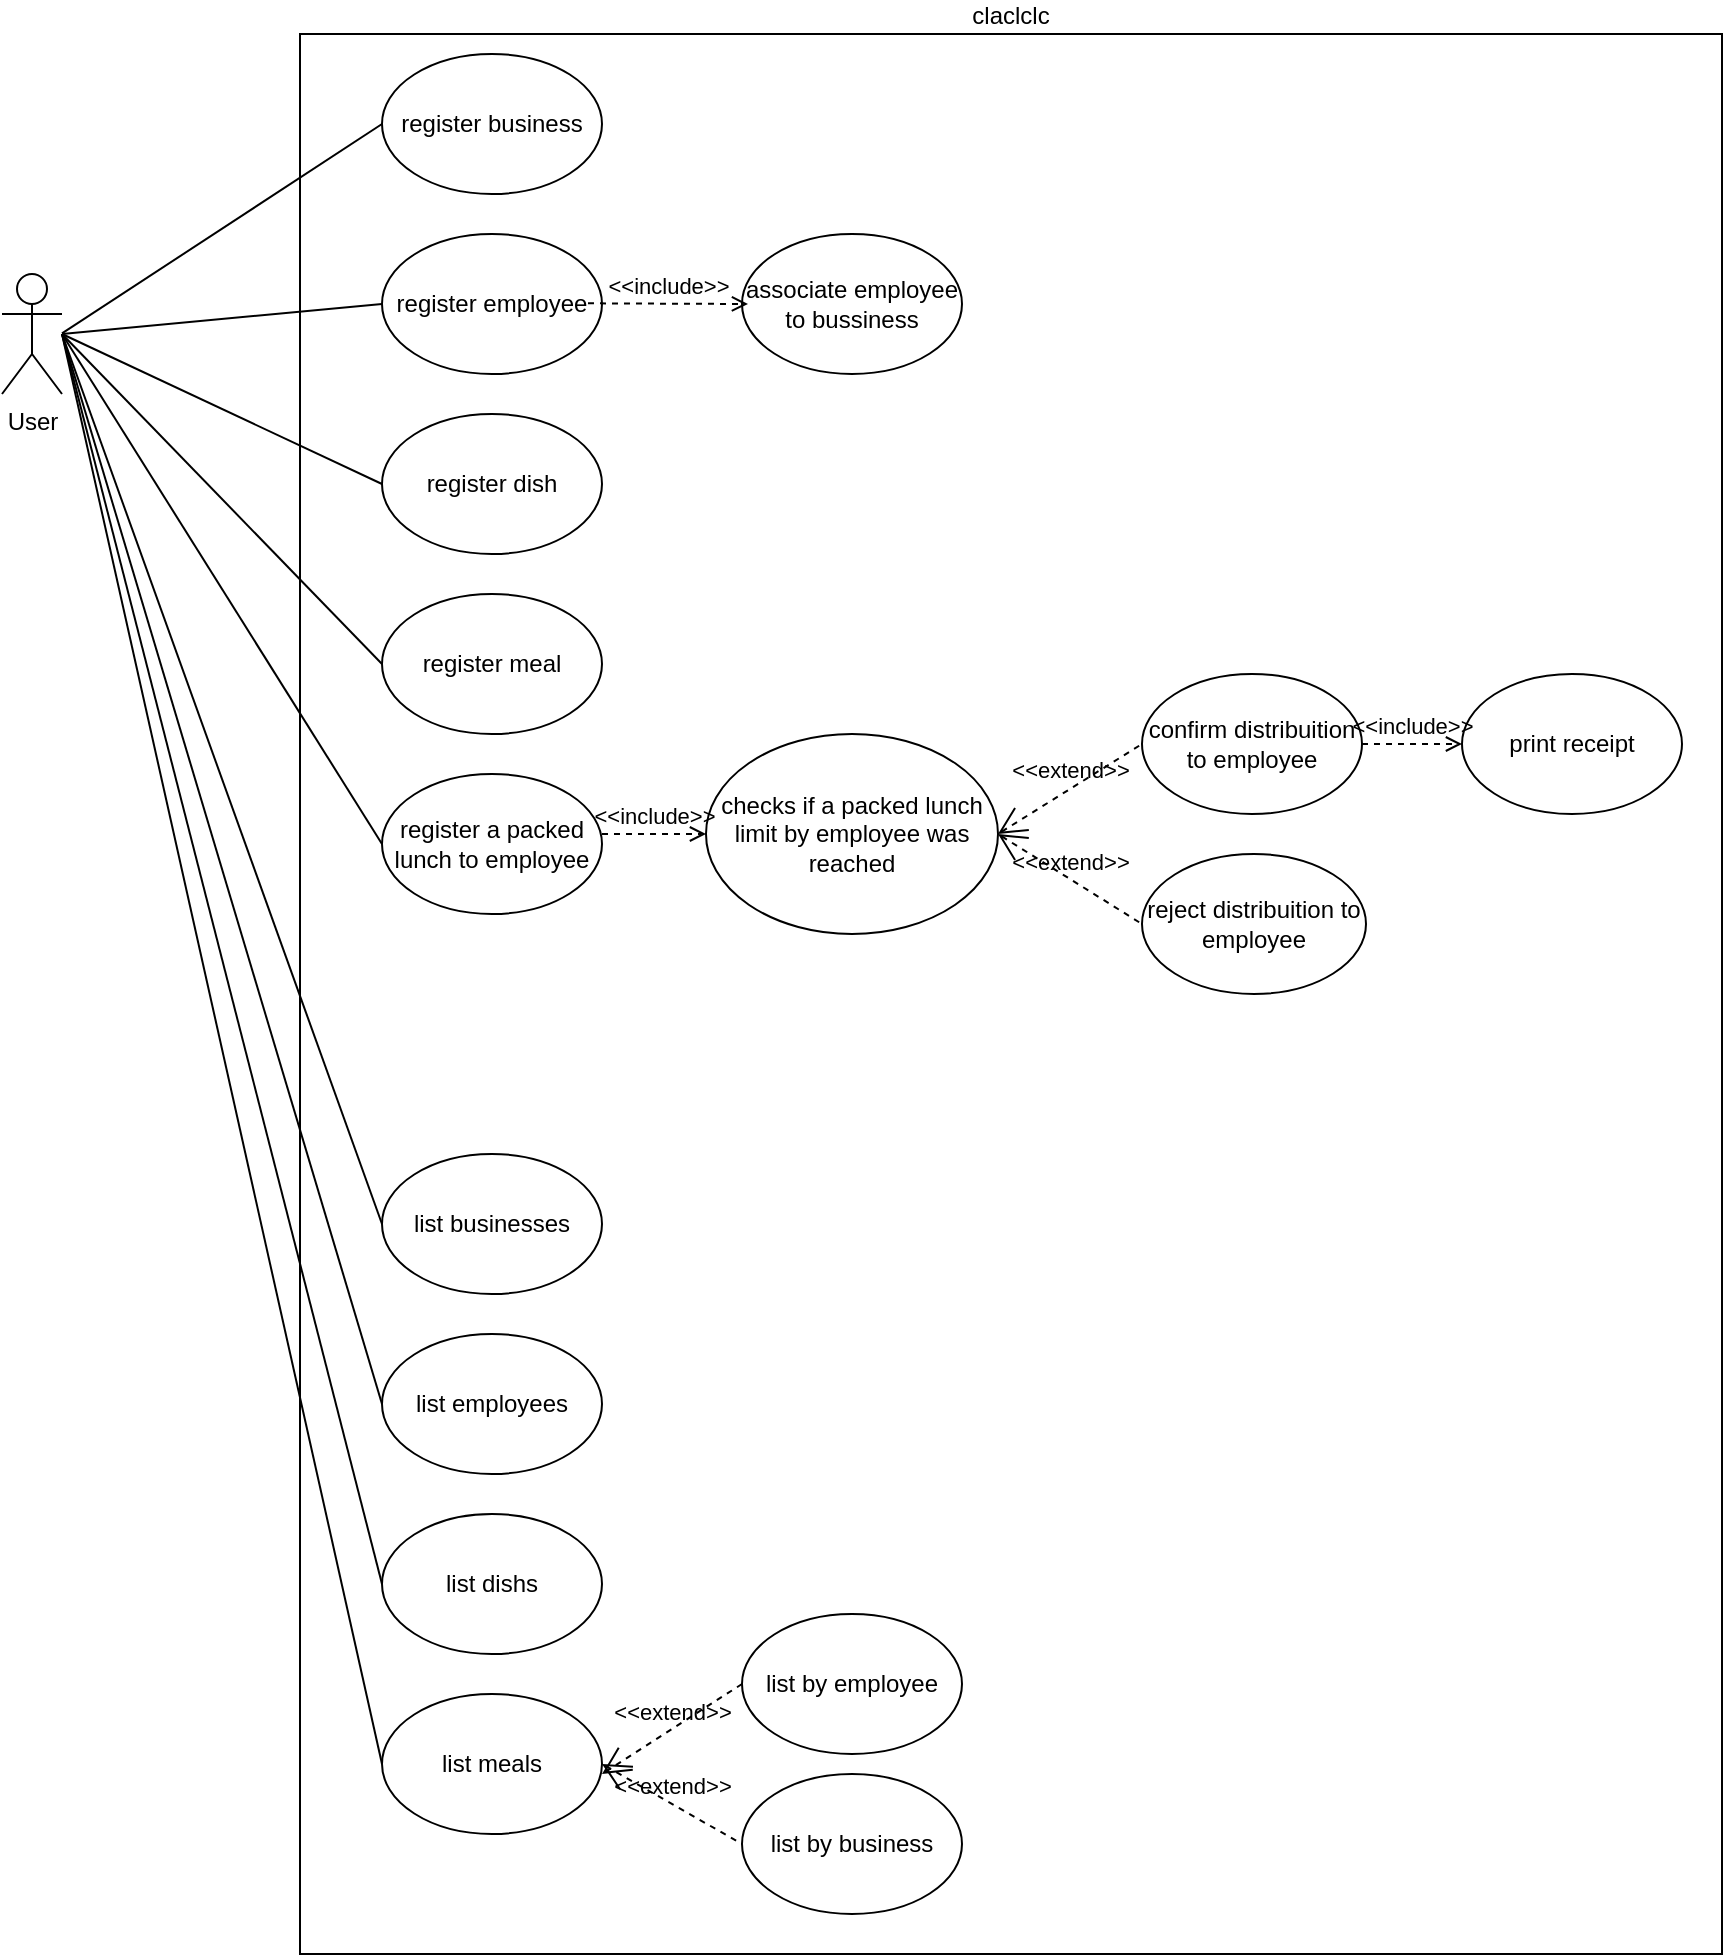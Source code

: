 <mxfile version="15.5.4" type="embed"><diagram id="xGc4d0vdUnooj7DaZEFL" name="Page-1"><mxGraphModel dx="798" dy="643" grid="1" gridSize="10" guides="1" tooltips="1" connect="1" arrows="1" fold="1" page="1" pageScale="1" pageWidth="827" pageHeight="1169" math="0" shadow="0"><root><mxCell id="0"/><mxCell id="1" parent="0"/><mxCell id="LwF9lTMq37MXV0fiyUSh-4" value="claclclc" style="rounded=0;whiteSpace=wrap;html=1;labelPosition=center;verticalLabelPosition=top;align=center;verticalAlign=bottom;" parent="1" vertex="1"><mxGeometry x="229" y="50" width="711" height="960" as="geometry"/></mxCell><mxCell id="LwF9lTMq37MXV0fiyUSh-1" value="&lt;div&gt;User&lt;/div&gt;" style="shape=umlActor;html=1;verticalLabelPosition=bottom;verticalAlign=top;align=center;" parent="1" vertex="1"><mxGeometry x="80" y="170" width="30" height="60" as="geometry"/></mxCell><mxCell id="LwF9lTMq37MXV0fiyUSh-7" value="register meal" style="ellipse;whiteSpace=wrap;html=1;" parent="1" vertex="1"><mxGeometry x="270" y="330" width="110" height="70" as="geometry"/></mxCell><mxCell id="LwF9lTMq37MXV0fiyUSh-8" value="register dish" style="ellipse;whiteSpace=wrap;html=1;" parent="1" vertex="1"><mxGeometry x="270" y="240" width="110" height="70" as="geometry"/></mxCell><mxCell id="LwF9lTMq37MXV0fiyUSh-9" value="register employee" style="ellipse;whiteSpace=wrap;html=1;" parent="1" vertex="1"><mxGeometry x="270" y="150" width="110" height="70" as="geometry"/></mxCell><mxCell id="LwF9lTMq37MXV0fiyUSh-10" value="&lt;div&gt;register business&lt;/div&gt;" style="ellipse;whiteSpace=wrap;html=1;" parent="1" vertex="1"><mxGeometry x="270" y="60" width="110" height="70" as="geometry"/></mxCell><mxCell id="LwF9lTMq37MXV0fiyUSh-19" value="register a packed lunch to employee" style="ellipse;whiteSpace=wrap;html=1;" parent="1" vertex="1"><mxGeometry x="270" y="420" width="110" height="70" as="geometry"/></mxCell><mxCell id="LwF9lTMq37MXV0fiyUSh-24" value="&lt;div&gt;associate employee&lt;/div&gt;&lt;div&gt;to bussiness&lt;br&gt;&lt;/div&gt;" style="ellipse;whiteSpace=wrap;html=1;" parent="1" vertex="1"><mxGeometry x="450" y="150" width="110" height="70" as="geometry"/></mxCell><mxCell id="LwF9lTMq37MXV0fiyUSh-28" value="&amp;lt;&amp;lt;include&amp;gt;&amp;gt;" style="edgeStyle=none;html=1;endArrow=open;verticalAlign=bottom;dashed=1;labelBackgroundColor=none;rounded=0;entryX=0;entryY=0.5;entryDx=0;entryDy=0;" parent="1" edge="1"><mxGeometry width="160" relative="1" as="geometry"><mxPoint x="373.0" y="184.66" as="sourcePoint"/><mxPoint x="453.0" y="185" as="targetPoint"/></mxGeometry></mxCell><mxCell id="LwF9lTMq37MXV0fiyUSh-31" value="checks if a packed lunch limit by employee was reached " style="ellipse;whiteSpace=wrap;html=1;" parent="1" vertex="1"><mxGeometry x="432" y="400" width="146" height="100" as="geometry"/></mxCell><mxCell id="LwF9lTMq37MXV0fiyUSh-32" value="&amp;lt;&amp;lt;include&amp;gt;&amp;gt;" style="edgeStyle=none;html=1;endArrow=open;verticalAlign=bottom;dashed=1;labelBackgroundColor=none;rounded=0;entryX=0;entryY=0.5;entryDx=0;entryDy=0;" parent="1" target="LwF9lTMq37MXV0fiyUSh-31" edge="1"><mxGeometry width="160" relative="1" as="geometry"><mxPoint x="380" y="450" as="sourcePoint"/><mxPoint x="470" y="450" as="targetPoint"/></mxGeometry></mxCell><mxCell id="LwF9lTMq37MXV0fiyUSh-34" value="confirm distribuition to employee" style="ellipse;whiteSpace=wrap;html=1;" parent="1" vertex="1"><mxGeometry x="650" y="370" width="110" height="70" as="geometry"/></mxCell><mxCell id="LwF9lTMq37MXV0fiyUSh-35" value="reject distribuition to employee" style="ellipse;whiteSpace=wrap;html=1;" parent="1" vertex="1"><mxGeometry x="650" y="460" width="112" height="70" as="geometry"/></mxCell><mxCell id="LwF9lTMq37MXV0fiyUSh-36" value="&amp;lt;&amp;lt;extend&amp;gt;&amp;gt;" style="edgeStyle=none;html=1;startArrow=open;endArrow=none;startSize=12;verticalAlign=bottom;dashed=1;labelBackgroundColor=none;rounded=0;entryX=0;entryY=0.5;entryDx=0;entryDy=0;exitX=1;exitY=0.5;exitDx=0;exitDy=0;" parent="1" source="LwF9lTMq37MXV0fiyUSh-31" target="LwF9lTMq37MXV0fiyUSh-34" edge="1"><mxGeometry width="160" relative="1" as="geometry"><mxPoint x="610" y="420" as="sourcePoint"/><mxPoint x="490" y="510" as="targetPoint"/></mxGeometry></mxCell><mxCell id="LwF9lTMq37MXV0fiyUSh-37" value="&amp;lt;&amp;lt;extend&amp;gt;&amp;gt;" style="edgeStyle=none;html=1;startArrow=open;endArrow=none;startSize=12;verticalAlign=bottom;dashed=1;labelBackgroundColor=none;rounded=0;entryX=0;entryY=0.5;entryDx=0;entryDy=0;exitX=1;exitY=0.5;exitDx=0;exitDy=0;" parent="1" source="LwF9lTMq37MXV0fiyUSh-31" target="LwF9lTMq37MXV0fiyUSh-35" edge="1"><mxGeometry width="160" relative="1" as="geometry"><mxPoint x="380" y="460" as="sourcePoint"/><mxPoint x="478" y="600" as="targetPoint"/></mxGeometry></mxCell><mxCell id="LwF9lTMq37MXV0fiyUSh-42" value="list meals" style="ellipse;whiteSpace=wrap;html=1;" parent="1" vertex="1"><mxGeometry x="270" y="880" width="110" height="70" as="geometry"/></mxCell><mxCell id="LwF9lTMq37MXV0fiyUSh-43" value="list dishs" style="ellipse;whiteSpace=wrap;html=1;" parent="1" vertex="1"><mxGeometry x="270" y="790" width="110" height="70" as="geometry"/></mxCell><mxCell id="LwF9lTMq37MXV0fiyUSh-44" value="list employees" style="ellipse;whiteSpace=wrap;html=1;" parent="1" vertex="1"><mxGeometry x="270" y="700" width="110" height="70" as="geometry"/></mxCell><mxCell id="LwF9lTMq37MXV0fiyUSh-45" value="&lt;div&gt;list businesses&lt;/div&gt;" style="ellipse;whiteSpace=wrap;html=1;" parent="1" vertex="1"><mxGeometry x="270" y="610" width="110" height="70" as="geometry"/></mxCell><mxCell id="LwF9lTMq37MXV0fiyUSh-52" value="&amp;lt;&amp;lt;extend&amp;gt;&amp;gt;" style="edgeStyle=none;html=1;startArrow=open;endArrow=none;startSize=12;verticalAlign=bottom;dashed=1;labelBackgroundColor=none;rounded=0;entryX=0;entryY=0.5;entryDx=0;entryDy=0;exitX=1;exitY=0.5;exitDx=0;exitDy=0;" parent="1" source="LwF9lTMq37MXV0fiyUSh-42" target="oOK-4Qcx4Y4q6fW5dUkM-2" edge="1"><mxGeometry width="160" relative="1" as="geometry"><mxPoint x="365.0" y="830" as="sourcePoint"/><mxPoint x="450.0" y="960" as="targetPoint"/></mxGeometry></mxCell><mxCell id="LwF9lTMq37MXV0fiyUSh-53" value="&amp;lt;&amp;lt;extend&amp;gt;&amp;gt;" style="edgeStyle=none;html=1;startArrow=open;endArrow=none;startSize=12;verticalAlign=bottom;dashed=1;labelBackgroundColor=none;rounded=0;entryX=0;entryY=0.5;entryDx=0;entryDy=0;" parent="1" target="oOK-4Qcx4Y4q6fW5dUkM-1" edge="1"><mxGeometry width="160" relative="1" as="geometry"><mxPoint x="380" y="920" as="sourcePoint"/><mxPoint x="446.64" y="871.44" as="targetPoint"/></mxGeometry></mxCell><mxCell id="LwF9lTMq37MXV0fiyUSh-58" value="" style="edgeStyle=none;html=1;endArrow=none;verticalAlign=bottom;rounded=0;entryX=0;entryY=0.5;entryDx=0;entryDy=0;" parent="1" target="LwF9lTMq37MXV0fiyUSh-10" edge="1"><mxGeometry width="160" relative="1" as="geometry"><mxPoint x="110" y="199.71" as="sourcePoint"/><mxPoint x="270" y="199.71" as="targetPoint"/></mxGeometry></mxCell><mxCell id="LwF9lTMq37MXV0fiyUSh-61" value="" style="edgeStyle=none;html=1;endArrow=none;verticalAlign=bottom;rounded=0;entryX=0;entryY=0.5;entryDx=0;entryDy=0;" parent="1" target="LwF9lTMq37MXV0fiyUSh-9" edge="1"><mxGeometry width="160" relative="1" as="geometry"><mxPoint x="110" y="200" as="sourcePoint"/><mxPoint x="280" y="105" as="targetPoint"/></mxGeometry></mxCell><mxCell id="LwF9lTMq37MXV0fiyUSh-62" value="" style="edgeStyle=none;html=1;endArrow=none;verticalAlign=bottom;rounded=0;entryX=0;entryY=0.5;entryDx=0;entryDy=0;" parent="1" target="LwF9lTMq37MXV0fiyUSh-8" edge="1"><mxGeometry width="160" relative="1" as="geometry"><mxPoint x="110" y="200" as="sourcePoint"/><mxPoint x="280" y="195" as="targetPoint"/></mxGeometry></mxCell><mxCell id="LwF9lTMq37MXV0fiyUSh-63" value="" style="edgeStyle=none;html=1;endArrow=none;verticalAlign=bottom;rounded=0;entryX=0;entryY=0.5;entryDx=0;entryDy=0;" parent="1" target="LwF9lTMq37MXV0fiyUSh-7" edge="1"><mxGeometry width="160" relative="1" as="geometry"><mxPoint x="110" y="200" as="sourcePoint"/><mxPoint x="280" y="285" as="targetPoint"/></mxGeometry></mxCell><mxCell id="LwF9lTMq37MXV0fiyUSh-64" value="" style="edgeStyle=none;html=1;endArrow=none;verticalAlign=bottom;rounded=0;entryX=0;entryY=0.5;entryDx=0;entryDy=0;" parent="1" target="LwF9lTMq37MXV0fiyUSh-19" edge="1"><mxGeometry width="160" relative="1" as="geometry"><mxPoint x="110" y="200" as="sourcePoint"/><mxPoint x="280" y="375" as="targetPoint"/></mxGeometry></mxCell><mxCell id="LwF9lTMq37MXV0fiyUSh-65" value="" style="edgeStyle=none;html=1;endArrow=none;verticalAlign=bottom;rounded=0;entryX=0;entryY=0.5;entryDx=0;entryDy=0;" parent="1" target="LwF9lTMq37MXV0fiyUSh-45" edge="1"><mxGeometry width="160" relative="1" as="geometry"><mxPoint x="110" y="200" as="sourcePoint"/><mxPoint x="280" y="465" as="targetPoint"/></mxGeometry></mxCell><mxCell id="LwF9lTMq37MXV0fiyUSh-66" value="" style="edgeStyle=none;html=1;endArrow=none;verticalAlign=bottom;rounded=0;entryX=0;entryY=0.5;entryDx=0;entryDy=0;" parent="1" target="LwF9lTMq37MXV0fiyUSh-44" edge="1"><mxGeometry width="160" relative="1" as="geometry"><mxPoint x="110" y="200" as="sourcePoint"/><mxPoint x="280" y="655" as="targetPoint"/></mxGeometry></mxCell><mxCell id="LwF9lTMq37MXV0fiyUSh-67" value="" style="edgeStyle=none;html=1;endArrow=none;verticalAlign=bottom;rounded=0;entryX=0;entryY=0.5;entryDx=0;entryDy=0;" parent="1" target="LwF9lTMq37MXV0fiyUSh-43" edge="1"><mxGeometry width="160" relative="1" as="geometry"><mxPoint x="110" y="200" as="sourcePoint"/><mxPoint x="280" y="745" as="targetPoint"/></mxGeometry></mxCell><mxCell id="LwF9lTMq37MXV0fiyUSh-68" value="" style="edgeStyle=none;html=1;endArrow=none;verticalAlign=bottom;rounded=0;entryX=0;entryY=0.5;entryDx=0;entryDy=0;" parent="1" target="LwF9lTMq37MXV0fiyUSh-42" edge="1"><mxGeometry width="160" relative="1" as="geometry"><mxPoint x="110" y="200" as="sourcePoint"/><mxPoint x="280" y="835" as="targetPoint"/></mxGeometry></mxCell><mxCell id="oOK-4Qcx4Y4q6fW5dUkM-1" value="list by employee" style="ellipse;whiteSpace=wrap;html=1;" parent="1" vertex="1"><mxGeometry x="450" y="840" width="110" height="70" as="geometry"/></mxCell><mxCell id="oOK-4Qcx4Y4q6fW5dUkM-2" value="list by business" style="ellipse;whiteSpace=wrap;html=1;" parent="1" vertex="1"><mxGeometry x="450" y="920" width="110" height="70" as="geometry"/></mxCell><mxCell id="2" value="print receipt" style="ellipse;whiteSpace=wrap;html=1;" vertex="1" parent="1"><mxGeometry x="810" y="370" width="110" height="70" as="geometry"/></mxCell><mxCell id="3" value="&amp;lt;&amp;lt;include&amp;gt;&amp;gt;" style="html=1;verticalAlign=bottom;labelBackgroundColor=none;endArrow=open;endFill=0;dashed=1;rounded=0;exitX=1;exitY=0.5;exitDx=0;exitDy=0;entryX=0;entryY=0.5;entryDx=0;entryDy=0;" edge="1" parent="1" source="LwF9lTMq37MXV0fiyUSh-34" target="2"><mxGeometry width="160" relative="1" as="geometry"><mxPoint x="640" y="310" as="sourcePoint"/><mxPoint x="800" y="310" as="targetPoint"/></mxGeometry></mxCell></root></mxGraphModel></diagram></mxfile>